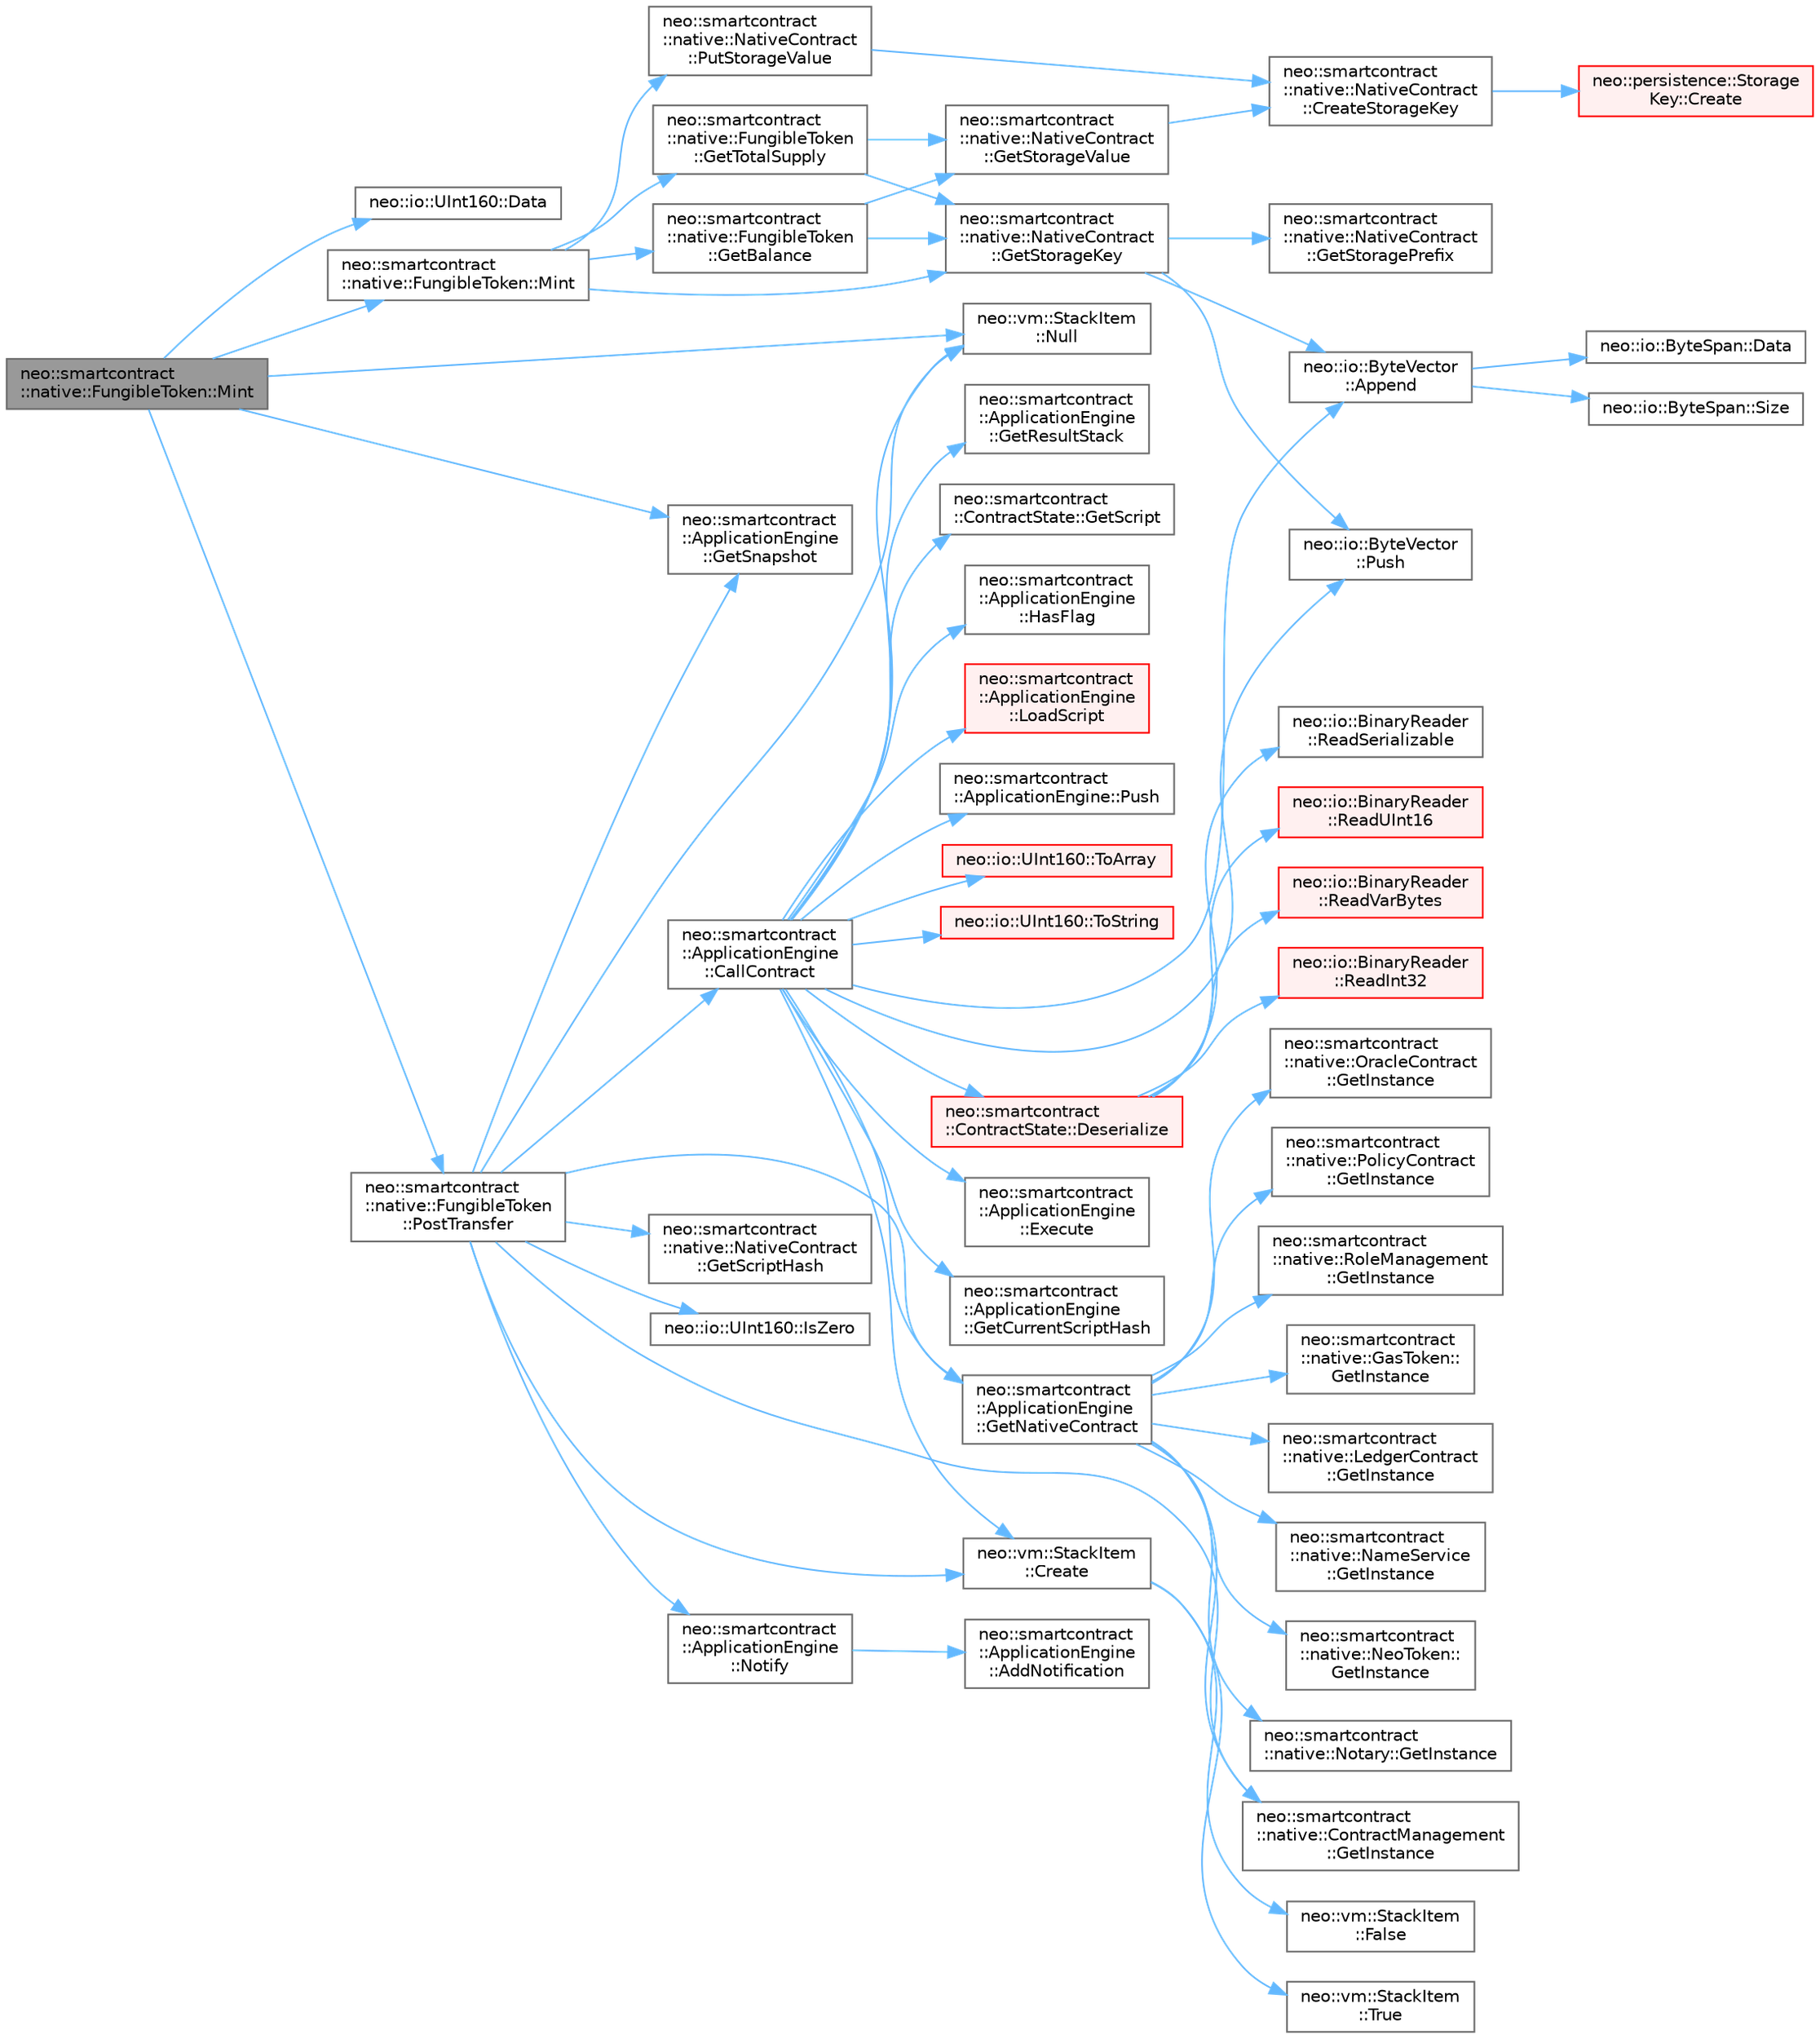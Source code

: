 digraph "neo::smartcontract::native::FungibleToken::Mint"
{
 // LATEX_PDF_SIZE
  bgcolor="transparent";
  edge [fontname=Helvetica,fontsize=10,labelfontname=Helvetica,labelfontsize=10];
  node [fontname=Helvetica,fontsize=10,shape=box,height=0.2,width=0.4];
  rankdir="LR";
  Node1 [id="Node000001",label="neo::smartcontract\l::native::FungibleToken::Mint",height=0.2,width=0.4,color="gray40", fillcolor="grey60", style="filled", fontcolor="black",tooltip="Mints tokens to an account."];
  Node1 -> Node2 [id="edge1_Node000001_Node000002",color="steelblue1",style="solid",tooltip=" "];
  Node2 [id="Node000002",label="neo::io::UInt160::Data",height=0.2,width=0.4,color="grey40", fillcolor="white", style="filled",URL="$classneo_1_1io_1_1_u_int160.html#ad3022981ff7dc5b1928972035b8c81e6",tooltip="Gets a pointer to the data."];
  Node1 -> Node3 [id="edge2_Node000001_Node000003",color="steelblue1",style="solid",tooltip=" "];
  Node3 [id="Node000003",label="neo::smartcontract\l::ApplicationEngine\l::GetSnapshot",height=0.2,width=0.4,color="grey40", fillcolor="white", style="filled",URL="$classneo_1_1smartcontract_1_1_application_engine.html#a4b11ba8a68aa0ac32ba0263c293ff1e4",tooltip="Gets the snapshot."];
  Node1 -> Node4 [id="edge3_Node000001_Node000004",color="steelblue1",style="solid",tooltip=" "];
  Node4 [id="Node000004",label="neo::smartcontract\l::native::FungibleToken::Mint",height=0.2,width=0.4,color="grey40", fillcolor="white", style="filled",URL="$classneo_1_1smartcontract_1_1native_1_1_fungible_token.html#a2c604ecf08787bee075eeb9c3b4a230a",tooltip="Mints tokens to an account."];
  Node4 -> Node5 [id="edge4_Node000004_Node000005",color="steelblue1",style="solid",tooltip=" "];
  Node5 [id="Node000005",label="neo::smartcontract\l::native::FungibleToken\l::GetBalance",height=0.2,width=0.4,color="grey40", fillcolor="white", style="filled",URL="$classneo_1_1smartcontract_1_1native_1_1_fungible_token.html#acad335ad31ba8846af201439430277d4",tooltip="Gets the balance of the specified account."];
  Node5 -> Node6 [id="edge5_Node000005_Node000006",color="steelblue1",style="solid",tooltip=" "];
  Node6 [id="Node000006",label="neo::smartcontract\l::native::NativeContract\l::GetStorageKey",height=0.2,width=0.4,color="grey40", fillcolor="white", style="filled",URL="$classneo_1_1smartcontract_1_1native_1_1_native_contract.html#aaa080efcc4d7deced7aded7bb968cd9c",tooltip="Gets the storage key."];
  Node6 -> Node7 [id="edge6_Node000006_Node000007",color="steelblue1",style="solid",tooltip=" "];
  Node7 [id="Node000007",label="neo::io::ByteVector\l::Append",height=0.2,width=0.4,color="grey40", fillcolor="white", style="filled",URL="$classneo_1_1io_1_1_byte_vector.html#a08fe2080218bc11daedc416387e6f37e",tooltip="Appends data to the ByteVector."];
  Node7 -> Node8 [id="edge7_Node000007_Node000008",color="steelblue1",style="solid",tooltip=" "];
  Node8 [id="Node000008",label="neo::io::ByteSpan::Data",height=0.2,width=0.4,color="grey40", fillcolor="white", style="filled",URL="$classneo_1_1io_1_1_byte_span.html#a0285a19eb5cd212ecd1079e0bc5e494c",tooltip="Gets a pointer to the data."];
  Node7 -> Node9 [id="edge8_Node000007_Node000009",color="steelblue1",style="solid",tooltip=" "];
  Node9 [id="Node000009",label="neo::io::ByteSpan::Size",height=0.2,width=0.4,color="grey40", fillcolor="white", style="filled",URL="$classneo_1_1io_1_1_byte_span.html#a4a869430800a37dcbeefac6f36468fcb",tooltip="Gets the size of the ByteSpan."];
  Node6 -> Node10 [id="edge9_Node000006_Node000010",color="steelblue1",style="solid",tooltip=" "];
  Node10 [id="Node000010",label="neo::smartcontract\l::native::NativeContract\l::GetStoragePrefix",height=0.2,width=0.4,color="grey40", fillcolor="white", style="filled",URL="$classneo_1_1smartcontract_1_1native_1_1_native_contract.html#a6d9998fc6c7dbedcc447f403fddb6d08",tooltip="Gets the storage prefix."];
  Node6 -> Node11 [id="edge10_Node000006_Node000011",color="steelblue1",style="solid",tooltip=" "];
  Node11 [id="Node000011",label="neo::io::ByteVector\l::Push",height=0.2,width=0.4,color="grey40", fillcolor="white", style="filled",URL="$classneo_1_1io_1_1_byte_vector.html#a57eb840afcbc9cd7b784081f9f546dab",tooltip="Pushes a byte to the end of the ByteVector."];
  Node5 -> Node12 [id="edge11_Node000005_Node000012",color="steelblue1",style="solid",tooltip=" "];
  Node12 [id="Node000012",label="neo::smartcontract\l::native::NativeContract\l::GetStorageValue",height=0.2,width=0.4,color="grey40", fillcolor="white", style="filled",URL="$classneo_1_1smartcontract_1_1native_1_1_native_contract.html#aa8eed221a7bf2bce103f7e1fef187e6c",tooltip="Gets the storage value."];
  Node12 -> Node13 [id="edge12_Node000012_Node000013",color="steelblue1",style="solid",tooltip=" "];
  Node13 [id="Node000013",label="neo::smartcontract\l::native::NativeContract\l::CreateStorageKey",height=0.2,width=0.4,color="grey40", fillcolor="white", style="filled",URL="$classneo_1_1smartcontract_1_1native_1_1_native_contract.html#a5a9ec24cc4c1584fb00fdf32f614dbd8",tooltip="Creates a storage key with the specified prefix."];
  Node13 -> Node14 [id="edge13_Node000013_Node000014",color="steelblue1",style="solid",tooltip=" "];
  Node14 [id="Node000014",label="neo::persistence::Storage\lKey::Create",height=0.2,width=0.4,color="red", fillcolor="#FFF0F0", style="filled",URL="$classneo_1_1persistence_1_1_storage_key.html#ae7001770e96642cfdb2f878c6264bf51",tooltip="Creates a storage key with contract ID and prefix."];
  Node4 -> Node6 [id="edge14_Node000004_Node000006",color="steelblue1",style="solid",tooltip=" "];
  Node4 -> Node17 [id="edge15_Node000004_Node000017",color="steelblue1",style="solid",tooltip=" "];
  Node17 [id="Node000017",label="neo::smartcontract\l::native::FungibleToken\l::GetTotalSupply",height=0.2,width=0.4,color="grey40", fillcolor="white", style="filled",URL="$classneo_1_1smartcontract_1_1native_1_1_fungible_token.html#a354cfac84adb6896bc98511a90a35358",tooltip="Gets the total supply of the token."];
  Node17 -> Node6 [id="edge16_Node000017_Node000006",color="steelblue1",style="solid",tooltip=" "];
  Node17 -> Node12 [id="edge17_Node000017_Node000012",color="steelblue1",style="solid",tooltip=" "];
  Node4 -> Node18 [id="edge18_Node000004_Node000018",color="steelblue1",style="solid",tooltip=" "];
  Node18 [id="Node000018",label="neo::smartcontract\l::native::NativeContract\l::PutStorageValue",height=0.2,width=0.4,color="grey40", fillcolor="white", style="filled",URL="$classneo_1_1smartcontract_1_1native_1_1_native_contract.html#a88e6f4aa548d073c5740d1eb0f59f91e",tooltip="Puts the storage value."];
  Node18 -> Node13 [id="edge19_Node000018_Node000013",color="steelblue1",style="solid",tooltip=" "];
  Node1 -> Node19 [id="edge20_Node000001_Node000019",color="steelblue1",style="solid",tooltip=" "];
  Node19 [id="Node000019",label="neo::vm::StackItem\l::Null",height=0.2,width=0.4,color="grey40", fillcolor="white", style="filled",URL="$classneo_1_1vm_1_1_stack_item.html#ae8449cc5805f5135af34bfe230aa4c7e",tooltip="Gets the null stack item."];
  Node1 -> Node20 [id="edge21_Node000001_Node000020",color="steelblue1",style="solid",tooltip=" "];
  Node20 [id="Node000020",label="neo::smartcontract\l::native::FungibleToken\l::PostTransfer",height=0.2,width=0.4,color="grey40", fillcolor="white", style="filled",URL="$classneo_1_1smartcontract_1_1native_1_1_fungible_token.html#a7c8b015f7d315102a0b2026c335aa5e4",tooltip="Called after a transfer."];
  Node20 -> Node21 [id="edge22_Node000020_Node000021",color="steelblue1",style="solid",tooltip=" "];
  Node21 [id="Node000021",label="neo::smartcontract\l::ApplicationEngine\l::CallContract",height=0.2,width=0.4,color="grey40", fillcolor="white", style="filled",URL="$classneo_1_1smartcontract_1_1_application_engine.html#a3d0358b2eab4d029ba7b4a8419b6f395",tooltip="Calls a contract."];
  Node21 -> Node7 [id="edge23_Node000021_Node000007",color="steelblue1",style="solid",tooltip=" "];
  Node21 -> Node22 [id="edge24_Node000021_Node000022",color="steelblue1",style="solid",tooltip=" "];
  Node22 [id="Node000022",label="neo::vm::StackItem\l::Create",height=0.2,width=0.4,color="grey40", fillcolor="white", style="filled",URL="$classneo_1_1vm_1_1_stack_item.html#a1d67a8c02d58d56410378b997c2e7855",tooltip="Creates a primitive stack item."];
  Node22 -> Node23 [id="edge25_Node000022_Node000023",color="steelblue1",style="solid",tooltip=" "];
  Node23 [id="Node000023",label="neo::vm::StackItem\l::False",height=0.2,width=0.4,color="grey40", fillcolor="white", style="filled",URL="$classneo_1_1vm_1_1_stack_item.html#a759c1a70f6481936eb089083a5fa2d4e",tooltip="Gets the false stack item."];
  Node22 -> Node24 [id="edge26_Node000022_Node000024",color="steelblue1",style="solid",tooltip=" "];
  Node24 [id="Node000024",label="neo::vm::StackItem\l::True",height=0.2,width=0.4,color="grey40", fillcolor="white", style="filled",URL="$classneo_1_1vm_1_1_stack_item.html#ac5c88a02b66663d80e61942bb425391c",tooltip="Gets the true stack item."];
  Node21 -> Node25 [id="edge27_Node000021_Node000025",color="steelblue1",style="solid",tooltip=" "];
  Node25 [id="Node000025",label="neo::smartcontract\l::ContractState::Deserialize",height=0.2,width=0.4,color="red", fillcolor="#FFF0F0", style="filled",URL="$classneo_1_1smartcontract_1_1_contract_state.html#a8c381bf79560ea48705ff117dd685308",tooltip="Deserializes the ContractState from a binary reader."];
  Node25 -> Node26 [id="edge28_Node000025_Node000026",color="steelblue1",style="solid",tooltip=" "];
  Node26 [id="Node000026",label="neo::io::BinaryReader\l::ReadInt32",height=0.2,width=0.4,color="red", fillcolor="#FFF0F0", style="filled",URL="$classneo_1_1io_1_1_binary_reader.html#ad3e123dea7f73acd42609f1943c071c5",tooltip="Reads a 32-bit signed integer from the stream."];
  Node25 -> Node29 [id="edge29_Node000025_Node000029",color="steelblue1",style="solid",tooltip=" "];
  Node29 [id="Node000029",label="neo::io::BinaryReader\l::ReadSerializable",height=0.2,width=0.4,color="grey40", fillcolor="white", style="filled",URL="$classneo_1_1io_1_1_binary_reader.html#adfdd39b482480819e993cc3c39a77ec2",tooltip="Reads a serializable object from the stream."];
  Node25 -> Node30 [id="edge30_Node000025_Node000030",color="steelblue1",style="solid",tooltip=" "];
  Node30 [id="Node000030",label="neo::io::BinaryReader\l::ReadUInt16",height=0.2,width=0.4,color="red", fillcolor="#FFF0F0", style="filled",URL="$classneo_1_1io_1_1_binary_reader.html#a52c58b790f36327c1c7a11d0f3cfb5c2",tooltip="Reads a 16-bit unsigned integer from the stream."];
  Node25 -> Node31 [id="edge31_Node000025_Node000031",color="steelblue1",style="solid",tooltip=" "];
  Node31 [id="Node000031",label="neo::io::BinaryReader\l::ReadVarBytes",height=0.2,width=0.4,color="red", fillcolor="#FFF0F0", style="filled",URL="$classneo_1_1io_1_1_binary_reader.html#a62705ff1d1117525166b6d22c68935d4",tooltip="Reads a variable-length byte array from the stream."];
  Node21 -> Node41 [id="edge32_Node000021_Node000041",color="steelblue1",style="solid",tooltip=" "];
  Node41 [id="Node000041",label="neo::smartcontract\l::ApplicationEngine\l::Execute",height=0.2,width=0.4,color="grey40", fillcolor="white", style="filled",URL="$classneo_1_1smartcontract_1_1_application_engine.html#af1b9f6c1d1dd0d48be1711c1584da467",tooltip="Executes the loaded script."];
  Node21 -> Node42 [id="edge33_Node000021_Node000042",color="steelblue1",style="solid",tooltip=" "];
  Node42 [id="Node000042",label="neo::smartcontract\l::ApplicationEngine\l::GetCurrentScriptHash",height=0.2,width=0.4,color="grey40", fillcolor="white", style="filled",URL="$classneo_1_1smartcontract_1_1_application_engine.html#a51923971bcbc44d1d251edc00a54bfd2",tooltip="Gets the current script hash."];
  Node21 -> Node43 [id="edge34_Node000021_Node000043",color="steelblue1",style="solid",tooltip=" "];
  Node43 [id="Node000043",label="neo::smartcontract\l::ApplicationEngine\l::GetNativeContract",height=0.2,width=0.4,color="grey40", fillcolor="white", style="filled",URL="$classneo_1_1smartcontract_1_1_application_engine.html#ab9191e88d93174a08c00a08083658adb",tooltip="Gets a native contract by its hash."];
  Node43 -> Node44 [id="edge35_Node000043_Node000044",color="steelblue1",style="solid",tooltip=" "];
  Node44 [id="Node000044",label="neo::smartcontract\l::native::ContractManagement\l::GetInstance",height=0.2,width=0.4,color="grey40", fillcolor="white", style="filled",URL="$classneo_1_1smartcontract_1_1native_1_1_contract_management.html#a3a6a33bfaa5763d7888d6be182f2ca72",tooltip="Gets the instance."];
  Node43 -> Node45 [id="edge36_Node000043_Node000045",color="steelblue1",style="solid",tooltip=" "];
  Node45 [id="Node000045",label="neo::smartcontract\l::native::GasToken::\lGetInstance",height=0.2,width=0.4,color="grey40", fillcolor="white", style="filled",URL="$classneo_1_1smartcontract_1_1native_1_1_gas_token.html#a0a5458f42995bd194a55d5f24d3a72a6",tooltip="Gets the instance."];
  Node43 -> Node46 [id="edge37_Node000043_Node000046",color="steelblue1",style="solid",tooltip=" "];
  Node46 [id="Node000046",label="neo::smartcontract\l::native::LedgerContract\l::GetInstance",height=0.2,width=0.4,color="grey40", fillcolor="white", style="filled",URL="$classneo_1_1smartcontract_1_1native_1_1_ledger_contract.html#a0925f03421a7e30f9ff85dc189913e7e",tooltip="Gets the instance."];
  Node43 -> Node47 [id="edge38_Node000043_Node000047",color="steelblue1",style="solid",tooltip=" "];
  Node47 [id="Node000047",label="neo::smartcontract\l::native::NameService\l::GetInstance",height=0.2,width=0.4,color="grey40", fillcolor="white", style="filled",URL="$classneo_1_1smartcontract_1_1native_1_1_name_service.html#a4a17051f47e3e781b9d714b05f275099",tooltip="Gets the instance."];
  Node43 -> Node48 [id="edge39_Node000043_Node000048",color="steelblue1",style="solid",tooltip=" "];
  Node48 [id="Node000048",label="neo::smartcontract\l::native::NeoToken::\lGetInstance",height=0.2,width=0.4,color="grey40", fillcolor="white", style="filled",URL="$classneo_1_1smartcontract_1_1native_1_1_neo_token.html#a90cb76fc97b70fbb68bd14545704e463",tooltip="Gets the instance."];
  Node43 -> Node49 [id="edge40_Node000043_Node000049",color="steelblue1",style="solid",tooltip=" "];
  Node49 [id="Node000049",label="neo::smartcontract\l::native::Notary::GetInstance",height=0.2,width=0.4,color="grey40", fillcolor="white", style="filled",URL="$classneo_1_1smartcontract_1_1native_1_1_notary.html#a65c2b739b0f132b03fe73ec911a98e2e",tooltip="Gets the instance."];
  Node43 -> Node50 [id="edge41_Node000043_Node000050",color="steelblue1",style="solid",tooltip=" "];
  Node50 [id="Node000050",label="neo::smartcontract\l::native::OracleContract\l::GetInstance",height=0.2,width=0.4,color="grey40", fillcolor="white", style="filled",URL="$classneo_1_1smartcontract_1_1native_1_1_oracle_contract.html#afdd6ed78b4d793067ad9b3deb1f6af2f",tooltip="Gets the instance."];
  Node43 -> Node51 [id="edge42_Node000043_Node000051",color="steelblue1",style="solid",tooltip=" "];
  Node51 [id="Node000051",label="neo::smartcontract\l::native::PolicyContract\l::GetInstance",height=0.2,width=0.4,color="grey40", fillcolor="white", style="filled",URL="$classneo_1_1smartcontract_1_1native_1_1_policy_contract.html#ae73620726c425e67f0ccb59806a8829e",tooltip="Gets the instance."];
  Node43 -> Node52 [id="edge43_Node000043_Node000052",color="steelblue1",style="solid",tooltip=" "];
  Node52 [id="Node000052",label="neo::smartcontract\l::native::RoleManagement\l::GetInstance",height=0.2,width=0.4,color="grey40", fillcolor="white", style="filled",URL="$classneo_1_1smartcontract_1_1native_1_1_role_management.html#aee152ede5f087bb9b7d7f95e660de811",tooltip="Gets the instance."];
  Node21 -> Node53 [id="edge44_Node000021_Node000053",color="steelblue1",style="solid",tooltip=" "];
  Node53 [id="Node000053",label="neo::smartcontract\l::ApplicationEngine\l::GetResultStack",height=0.2,width=0.4,color="grey40", fillcolor="white", style="filled",URL="$classneo_1_1smartcontract_1_1_application_engine.html#a81cef56e95ee3ab6ec9caf22ffffa0a5",tooltip="Gets the result stack items."];
  Node21 -> Node54 [id="edge45_Node000021_Node000054",color="steelblue1",style="solid",tooltip=" "];
  Node54 [id="Node000054",label="neo::smartcontract\l::ContractState::GetScript",height=0.2,width=0.4,color="grey40", fillcolor="white", style="filled",URL="$classneo_1_1smartcontract_1_1_contract_state.html#a14566a751ad315a009bc8909fc0dfd6b",tooltip="Gets the script."];
  Node21 -> Node55 [id="edge46_Node000021_Node000055",color="steelblue1",style="solid",tooltip=" "];
  Node55 [id="Node000055",label="neo::smartcontract\l::ApplicationEngine\l::HasFlag",height=0.2,width=0.4,color="grey40", fillcolor="white", style="filled",URL="$classneo_1_1smartcontract_1_1_application_engine.html#a279f4518af68b7b317ffb9fa19198bd2",tooltip="Checks if the engine has flag."];
  Node21 -> Node56 [id="edge47_Node000021_Node000056",color="steelblue1",style="solid",tooltip=" "];
  Node56 [id="Node000056",label="neo::smartcontract\l::ApplicationEngine\l::LoadScript",height=0.2,width=0.4,color="red", fillcolor="#FFF0F0", style="filled",URL="$classneo_1_1smartcontract_1_1_application_engine.html#a021c1b84422d61f9ad447f34152cc902",tooltip="Loads a script."];
  Node21 -> Node19 [id="edge48_Node000021_Node000019",color="steelblue1",style="solid",tooltip=" "];
  Node21 -> Node11 [id="edge49_Node000021_Node000011",color="steelblue1",style="solid",tooltip=" "];
  Node21 -> Node60 [id="edge50_Node000021_Node000060",color="steelblue1",style="solid",tooltip=" "];
  Node60 [id="Node000060",label="neo::smartcontract\l::ApplicationEngine::Push",height=0.2,width=0.4,color="grey40", fillcolor="white", style="filled",URL="$classneo_1_1smartcontract_1_1_application_engine.html#a4cb52aa1b0715d5f77e05899a80f9697",tooltip="Pushes an item onto the evaluation stack."];
  Node21 -> Node61 [id="edge51_Node000021_Node000061",color="steelblue1",style="solid",tooltip=" "];
  Node61 [id="Node000061",label="neo::io::UInt160::ToArray",height=0.2,width=0.4,color="red", fillcolor="#FFF0F0", style="filled",URL="$classneo_1_1io_1_1_u_int160.html#a947ec4601aad300d141e2a5f3584d4d3",tooltip="Converts the UInt160 to a ByteVector."];
  Node21 -> Node63 [id="edge52_Node000021_Node000063",color="steelblue1",style="solid",tooltip=" "];
  Node63 [id="Node000063",label="neo::io::UInt160::ToString",height=0.2,width=0.4,color="red", fillcolor="#FFF0F0", style="filled",URL="$classneo_1_1io_1_1_u_int160.html#a4a16aab4a80f517c91b698c4e1102c5d",tooltip="Converts the UInt160 to a string."];
  Node20 -> Node22 [id="edge53_Node000020_Node000022",color="steelblue1",style="solid",tooltip=" "];
  Node20 -> Node44 [id="edge54_Node000020_Node000044",color="steelblue1",style="solid",tooltip=" "];
  Node20 -> Node43 [id="edge55_Node000020_Node000043",color="steelblue1",style="solid",tooltip=" "];
  Node20 -> Node66 [id="edge56_Node000020_Node000066",color="steelblue1",style="solid",tooltip=" "];
  Node66 [id="Node000066",label="neo::smartcontract\l::native::NativeContract\l::GetScriptHash",height=0.2,width=0.4,color="grey40", fillcolor="white", style="filled",URL="$classneo_1_1smartcontract_1_1native_1_1_native_contract.html#adee5386515d940f614d7f680b5d0edb7",tooltip="Gets the script hash."];
  Node20 -> Node3 [id="edge57_Node000020_Node000003",color="steelblue1",style="solid",tooltip=" "];
  Node20 -> Node67 [id="edge58_Node000020_Node000067",color="steelblue1",style="solid",tooltip=" "];
  Node67 [id="Node000067",label="neo::io::UInt160::IsZero",height=0.2,width=0.4,color="grey40", fillcolor="white", style="filled",URL="$classneo_1_1io_1_1_u_int160.html#af6eb7ff964875651d53f8195bf3dcea1",tooltip="Checks if this UInt160 is zero."];
  Node20 -> Node68 [id="edge59_Node000020_Node000068",color="steelblue1",style="solid",tooltip=" "];
  Node68 [id="Node000068",label="neo::smartcontract\l::ApplicationEngine\l::Notify",height=0.2,width=0.4,color="grey40", fillcolor="white", style="filled",URL="$classneo_1_1smartcontract_1_1_application_engine.html#a7136e17e64bb12f9ab0ab3f3588b0339",tooltip="Notifies an event."];
  Node68 -> Node69 [id="edge60_Node000068_Node000069",color="steelblue1",style="solid",tooltip=" "];
  Node69 [id="Node000069",label="neo::smartcontract\l::ApplicationEngine\l::AddNotification",height=0.2,width=0.4,color="grey40", fillcolor="white", style="filled",URL="$classneo_1_1smartcontract_1_1_application_engine.html#aa3684834b88b62d5c0df605cfb545c0c",tooltip="Adds a notification entry."];
  Node20 -> Node19 [id="edge61_Node000020_Node000019",color="steelblue1",style="solid",tooltip=" "];
}

